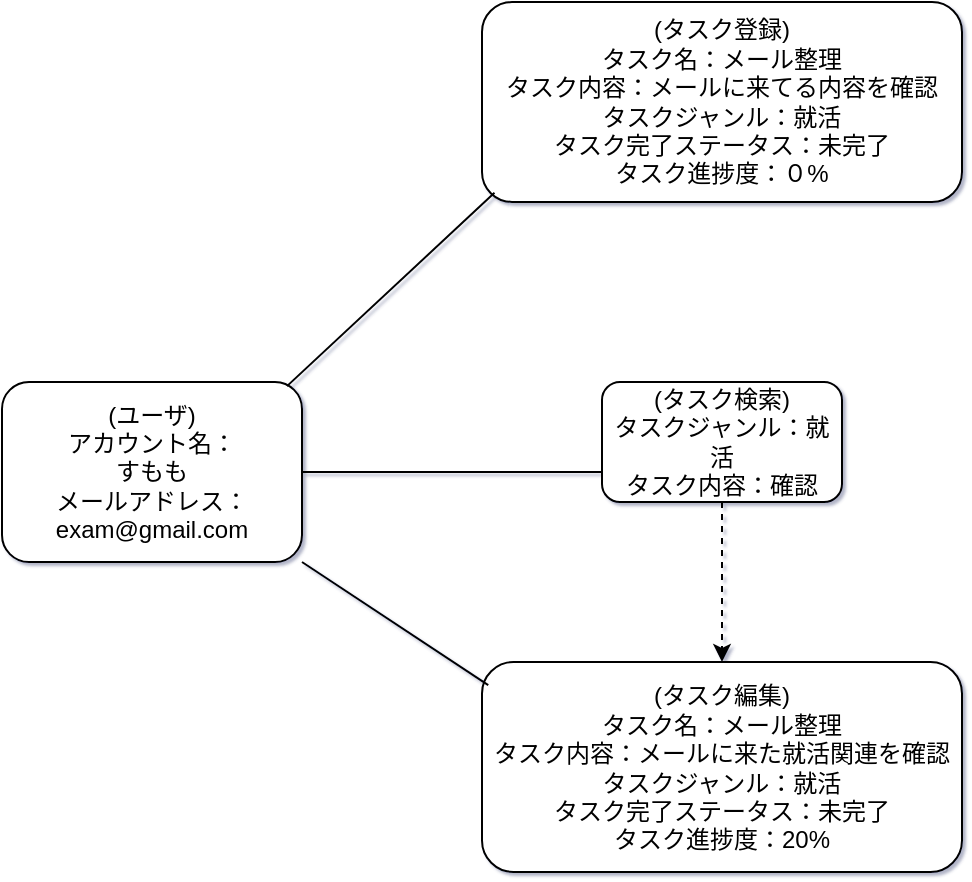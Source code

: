 <mxfile>
    <diagram id="E-xOn_eW-BrYlavdOUFD" name="ページ1">
        <mxGraphModel dx="1066" dy="713" grid="1" gridSize="10" guides="1" tooltips="1" connect="1" arrows="1" fold="1" page="1" pageScale="1" pageWidth="827" pageHeight="1169" background="#FFFFFF" math="0" shadow="1">
            <root>
                <mxCell id="0"/>
                <mxCell id="1" parent="0"/>
                <mxCell id="9" value="(ユーザ&lt;span style=&quot;background-color: transparent;&quot;&gt;)&lt;/span&gt;&lt;div&gt;&lt;span style=&quot;background-color: transparent;&quot;&gt;アカウント名：&lt;br&gt;すもも&lt;br&gt;メールアドレス：exam@gmail.com&lt;/span&gt;&lt;/div&gt;" style="rounded=1;whiteSpace=wrap;html=1;" parent="1" vertex="1">
                    <mxGeometry x="140" y="320" width="150" height="90" as="geometry"/>
                </mxCell>
                <mxCell id="10" value="(タスク登録)&lt;div&gt;タスク名：メール整理&lt;/div&gt;&lt;div&gt;タスク内容：メールに来てる内容を確認&lt;/div&gt;&lt;div&gt;タスクジャンル：就活&lt;/div&gt;&lt;div&gt;タスク完了ステータス：未完了&lt;/div&gt;&lt;div&gt;タスク進捗度：０%&lt;/div&gt;" style="rounded=1;whiteSpace=wrap;html=1;" parent="1" vertex="1">
                    <mxGeometry x="380" y="130" width="240" height="100" as="geometry"/>
                </mxCell>
                <mxCell id="11" value="(タスク編集)&lt;div&gt;タスク名：メール整理&lt;/div&gt;&lt;div&gt;タスク内容：メールに来た就活関連を確認&lt;/div&gt;&lt;div&gt;タスクジャンル：就活&lt;/div&gt;&lt;div&gt;タスク完了ステータス：未完了&lt;/div&gt;&lt;div&gt;タスク進捗度：20%&lt;/div&gt;" style="rounded=1;whiteSpace=wrap;html=1;" parent="1" vertex="1">
                    <mxGeometry x="380" y="460" width="240" height="105" as="geometry"/>
                </mxCell>
                <mxCell id="29" value="" style="edgeStyle=none;html=1;dashed=1;" edge="1" parent="1" source="20" target="11">
                    <mxGeometry relative="1" as="geometry"/>
                </mxCell>
                <mxCell id="20" value="(タスク検索)&lt;div&gt;タスクジャンル：就活&lt;/div&gt;&lt;div&gt;タスク内容：確認&lt;/div&gt;" style="rounded=1;whiteSpace=wrap;html=1;" parent="1" vertex="1">
                    <mxGeometry x="440" y="320" width="120" height="60" as="geometry"/>
                </mxCell>
                <mxCell id="25" value="" style="endArrow=none;html=1;rounded=0;exitX=0.95;exitY=0.023;exitDx=0;exitDy=0;exitPerimeter=0;entryX=0.026;entryY=0.954;entryDx=0;entryDy=0;entryPerimeter=0;" edge="1" parent="1" source="9" target="10">
                    <mxGeometry relative="1" as="geometry">
                        <mxPoint x="310" y="300" as="sourcePoint"/>
                        <mxPoint x="470" y="300" as="targetPoint"/>
                    </mxGeometry>
                </mxCell>
                <mxCell id="26" value="" style="endArrow=none;html=1;rounded=0;exitX=1;exitY=1;exitDx=0;exitDy=0;entryX=0.013;entryY=0.11;entryDx=0;entryDy=0;entryPerimeter=0;" edge="1" parent="1" source="9" target="11">
                    <mxGeometry relative="1" as="geometry">
                        <mxPoint x="290" y="430" as="sourcePoint"/>
                        <mxPoint x="450" y="430" as="targetPoint"/>
                    </mxGeometry>
                </mxCell>
                <mxCell id="27" value="" style="endArrow=none;html=1;rounded=0;exitX=1;exitY=0.5;exitDx=0;exitDy=0;entryX=0;entryY=0.75;entryDx=0;entryDy=0;" edge="1" parent="1" source="9" target="20">
                    <mxGeometry relative="1" as="geometry">
                        <mxPoint x="300" y="360" as="sourcePoint"/>
                        <mxPoint x="450" y="360" as="targetPoint"/>
                    </mxGeometry>
                </mxCell>
            </root>
        </mxGraphModel>
    </diagram>
</mxfile>